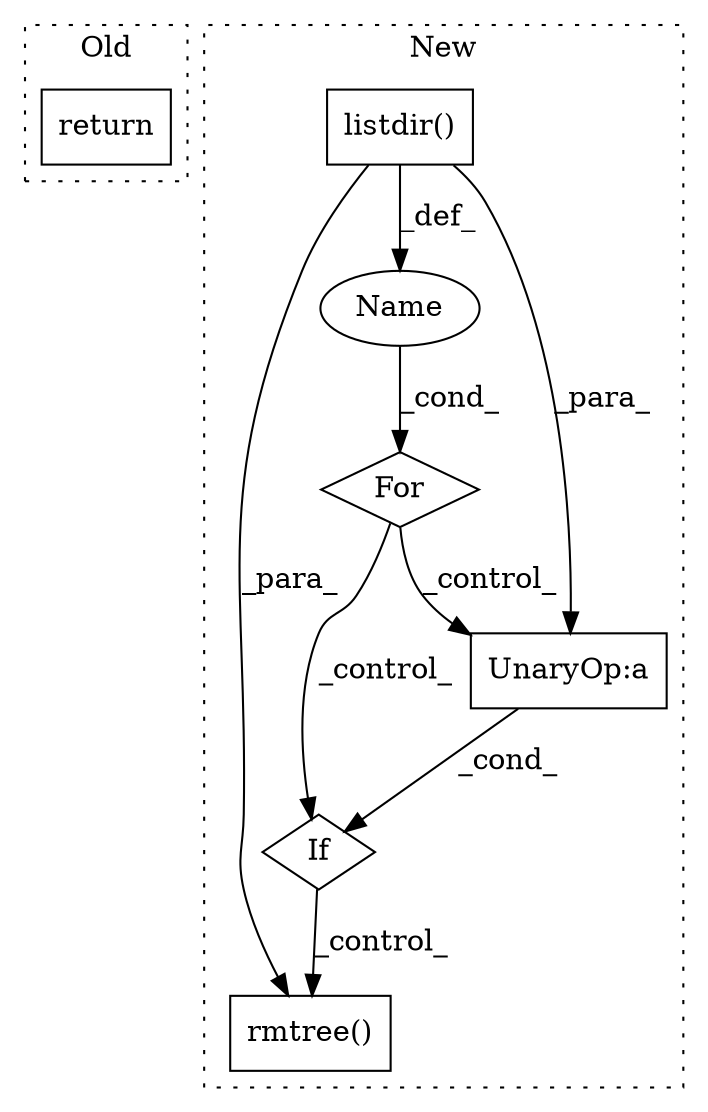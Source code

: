 digraph G {
subgraph cluster0 {
1 [label="return" a="93" s="1051" l="6" shape="box"];
label = "Old";
style="dotted";
}
subgraph cluster1 {
2 [label="rmtree()" a="75" s="725,748" l="14,1" shape="box"];
3 [label="If" a="96" s="609" l="0" shape="diamond"];
4 [label="Name" a="87" s="375" l="8" shape="ellipse"];
5 [label="UnaryOp:a" a="61" s="638" l="3" shape="box"];
6 [label="For" a="107" s="371,406" l="4,10" shape="diamond"];
7 [label="listdir()" a="75" s="387,405" l="11,1" shape="box"];
label = "New";
style="dotted";
}
3 -> 2 [label="_control_"];
4 -> 6 [label="_cond_"];
5 -> 3 [label="_cond_"];
6 -> 3 [label="_control_"];
6 -> 5 [label="_control_"];
7 -> 2 [label="_para_"];
7 -> 5 [label="_para_"];
7 -> 4 [label="_def_"];
}